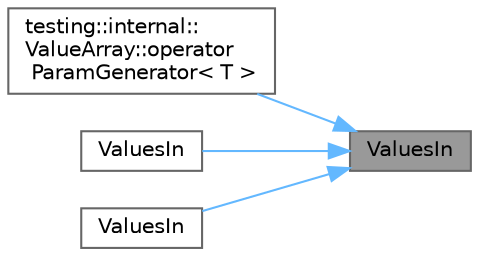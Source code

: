 digraph "ValuesIn"
{
 // LATEX_PDF_SIZE
  bgcolor="transparent";
  edge [fontname=Helvetica,fontsize=10,labelfontname=Helvetica,labelfontsize=10];
  node [fontname=Helvetica,fontsize=10,shape=box,height=0.2,width=0.4];
  rankdir="RL";
  Node1 [id="Node000001",label="ValuesIn",height=0.2,width=0.4,color="gray40", fillcolor="grey60", style="filled", fontcolor="black",tooltip=" "];
  Node1 -> Node2 [id="edge1_Node000001_Node000002",dir="back",color="steelblue1",style="solid",tooltip=" "];
  Node2 [id="Node000002",label="testing::internal::\lValueArray::operator\l ParamGenerator\< T \>",height=0.2,width=0.4,color="grey40", fillcolor="white", style="filled",URL="$classtesting_1_1internal_1_1_value_array.html#a1b8d2508ba885068d2b913a4e2dd3b3e",tooltip=" "];
  Node1 -> Node3 [id="edge2_Node000001_Node000003",dir="back",color="steelblue1",style="solid",tooltip=" "];
  Node3 [id="Node000003",label="ValuesIn",height=0.2,width=0.4,color="grey40", fillcolor="white", style="filled",URL="$namespacetesting.html#af51aa340f8799c6f66852c2637c396d4",tooltip=" "];
  Node1 -> Node4 [id="edge3_Node000001_Node000004",dir="back",color="steelblue1",style="solid",tooltip=" "];
  Node4 [id="Node000004",label="ValuesIn",height=0.2,width=0.4,color="grey40", fillcolor="white", style="filled",URL="$namespacetesting.html#a18520d1610a411dc6ed84c2e8e3a00a8",tooltip=" "];
}
